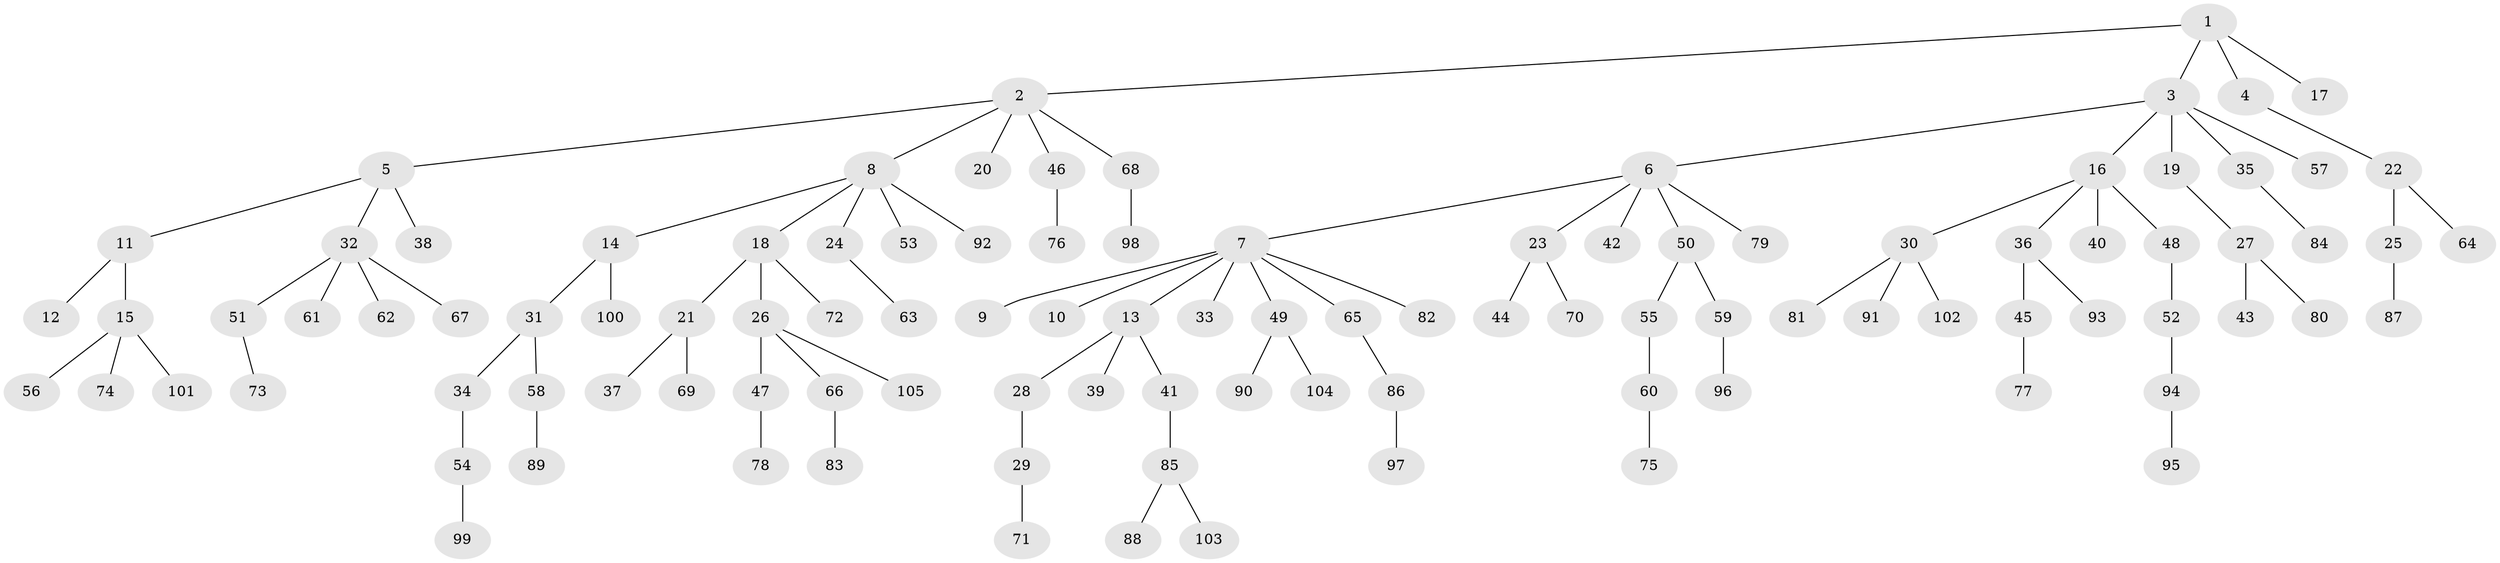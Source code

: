 // coarse degree distribution, {4: 0.125, 3: 0.15625, 1: 0.59375, 2: 0.09375, 6: 0.03125}
// Generated by graph-tools (version 1.1) at 2025/37/03/04/25 23:37:17]
// undirected, 105 vertices, 104 edges
graph export_dot {
  node [color=gray90,style=filled];
  1;
  2;
  3;
  4;
  5;
  6;
  7;
  8;
  9;
  10;
  11;
  12;
  13;
  14;
  15;
  16;
  17;
  18;
  19;
  20;
  21;
  22;
  23;
  24;
  25;
  26;
  27;
  28;
  29;
  30;
  31;
  32;
  33;
  34;
  35;
  36;
  37;
  38;
  39;
  40;
  41;
  42;
  43;
  44;
  45;
  46;
  47;
  48;
  49;
  50;
  51;
  52;
  53;
  54;
  55;
  56;
  57;
  58;
  59;
  60;
  61;
  62;
  63;
  64;
  65;
  66;
  67;
  68;
  69;
  70;
  71;
  72;
  73;
  74;
  75;
  76;
  77;
  78;
  79;
  80;
  81;
  82;
  83;
  84;
  85;
  86;
  87;
  88;
  89;
  90;
  91;
  92;
  93;
  94;
  95;
  96;
  97;
  98;
  99;
  100;
  101;
  102;
  103;
  104;
  105;
  1 -- 2;
  1 -- 3;
  1 -- 4;
  1 -- 17;
  2 -- 5;
  2 -- 8;
  2 -- 20;
  2 -- 46;
  2 -- 68;
  3 -- 6;
  3 -- 16;
  3 -- 19;
  3 -- 35;
  3 -- 57;
  4 -- 22;
  5 -- 11;
  5 -- 32;
  5 -- 38;
  6 -- 7;
  6 -- 23;
  6 -- 42;
  6 -- 50;
  6 -- 79;
  7 -- 9;
  7 -- 10;
  7 -- 13;
  7 -- 33;
  7 -- 49;
  7 -- 65;
  7 -- 82;
  8 -- 14;
  8 -- 18;
  8 -- 24;
  8 -- 53;
  8 -- 92;
  11 -- 12;
  11 -- 15;
  13 -- 28;
  13 -- 39;
  13 -- 41;
  14 -- 31;
  14 -- 100;
  15 -- 56;
  15 -- 74;
  15 -- 101;
  16 -- 30;
  16 -- 36;
  16 -- 40;
  16 -- 48;
  18 -- 21;
  18 -- 26;
  18 -- 72;
  19 -- 27;
  21 -- 37;
  21 -- 69;
  22 -- 25;
  22 -- 64;
  23 -- 44;
  23 -- 70;
  24 -- 63;
  25 -- 87;
  26 -- 47;
  26 -- 66;
  26 -- 105;
  27 -- 43;
  27 -- 80;
  28 -- 29;
  29 -- 71;
  30 -- 81;
  30 -- 91;
  30 -- 102;
  31 -- 34;
  31 -- 58;
  32 -- 51;
  32 -- 61;
  32 -- 62;
  32 -- 67;
  34 -- 54;
  35 -- 84;
  36 -- 45;
  36 -- 93;
  41 -- 85;
  45 -- 77;
  46 -- 76;
  47 -- 78;
  48 -- 52;
  49 -- 90;
  49 -- 104;
  50 -- 55;
  50 -- 59;
  51 -- 73;
  52 -- 94;
  54 -- 99;
  55 -- 60;
  58 -- 89;
  59 -- 96;
  60 -- 75;
  65 -- 86;
  66 -- 83;
  68 -- 98;
  85 -- 88;
  85 -- 103;
  86 -- 97;
  94 -- 95;
}
